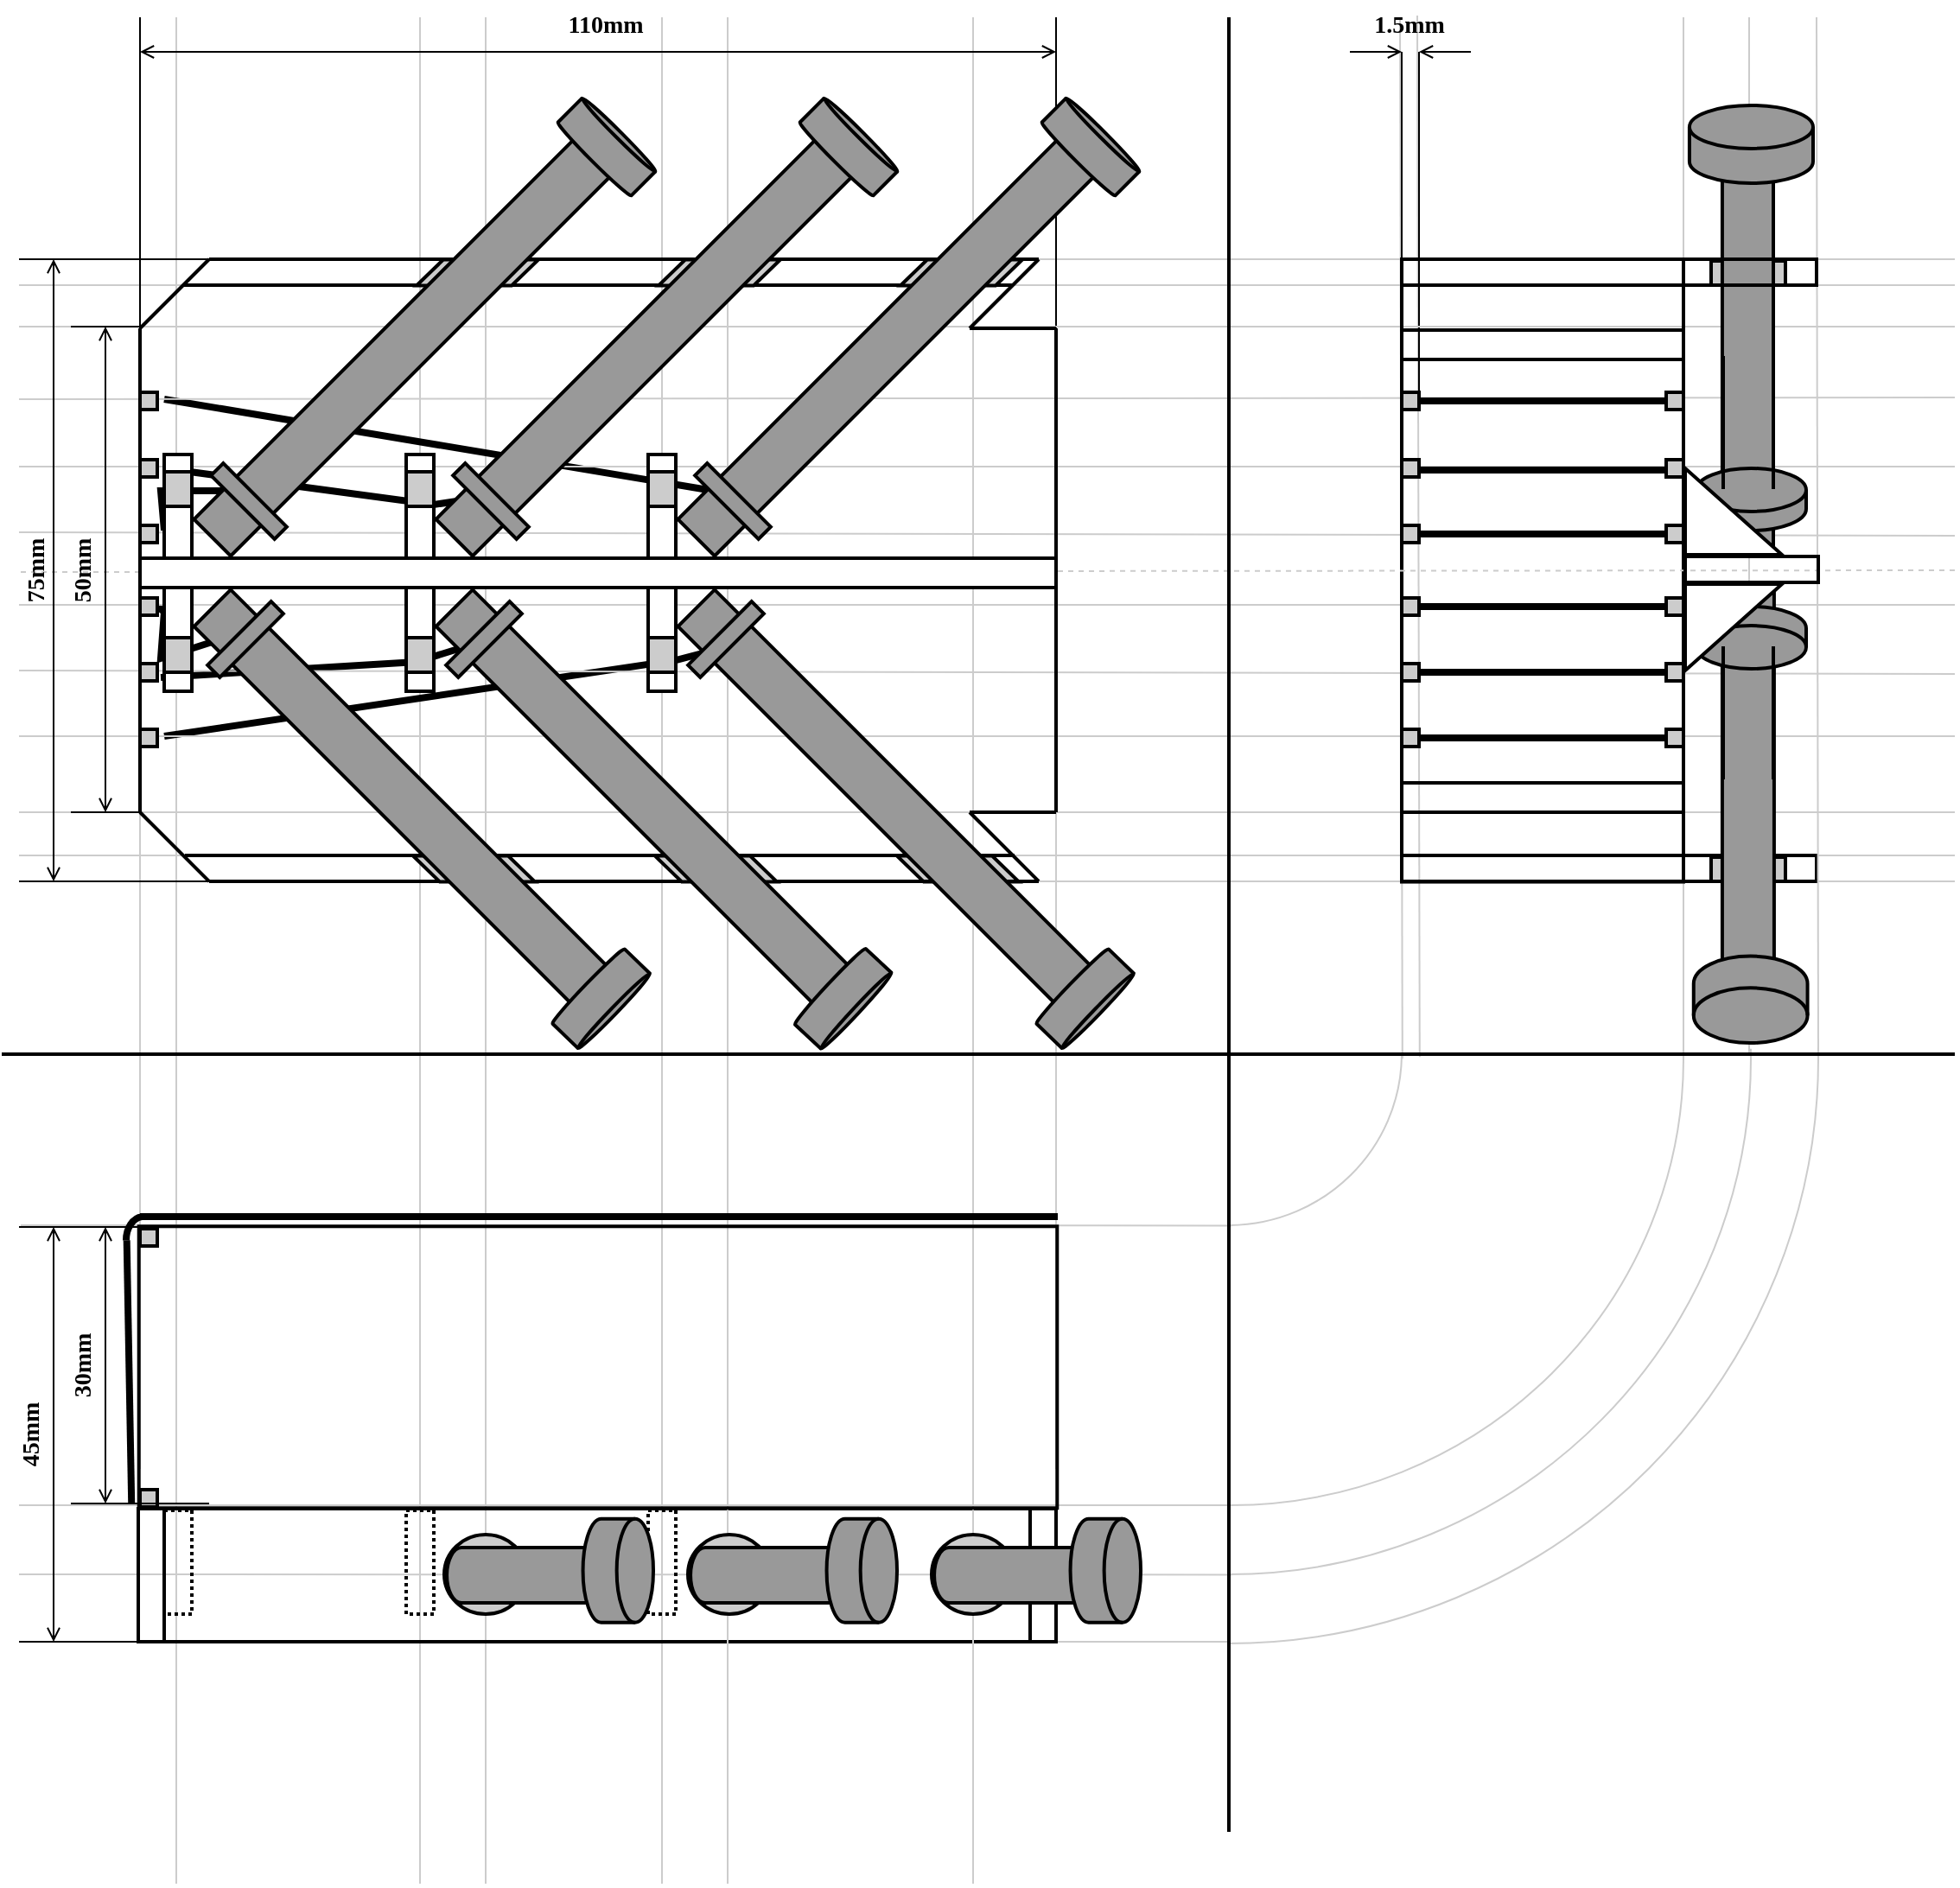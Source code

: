 <mxfile version="20.8.10" type="device"><diagram name="Page-1" id="Mm8IyWwYcuPgjp46q4YC"><mxGraphModel dx="1893" dy="2329" grid="0" gridSize="10" guides="1" tooltips="1" connect="1" arrows="1" fold="1" page="1" pageScale="1" pageWidth="827" pageHeight="1169" math="0" shadow="0"><root><mxCell id="0"/><mxCell id="1" parent="0"/><mxCell id="JYmavEmLAC8nk18dJwLI-287" value="" style="endArrow=none;html=1;rounded=0;strokeWidth=1;strokeColor=#CCCCCC;exitX=1.002;exitY=0.516;exitDx=0;exitDy=0;exitPerimeter=0;" edge="1" parent="1"><mxGeometry width="50" height="50" relative="1" as="geometry"><mxPoint x="850.402" y="541.684" as="sourcePoint"/><mxPoint x="849" y="-61" as="targetPoint"/></mxGeometry></mxCell><mxCell id="JYmavEmLAC8nk18dJwLI-294" value="" style="endArrow=none;html=1;rounded=0;strokeWidth=1;" edge="1" parent="1"><mxGeometry width="50" height="50" relative="1" as="geometry"><mxPoint x="850" y="161" as="sourcePoint"/><mxPoint x="850" y="-40" as="targetPoint"/></mxGeometry></mxCell><mxCell id="JYmavEmLAC8nk18dJwLI-169" value="" style="endArrow=none;html=1;rounded=0;strokeWidth=1;strokeColor=#CCCCCC;" edge="1" parent="1"><mxGeometry width="50" height="50" relative="1" as="geometry"><mxPoint x="131" y="1020" as="sourcePoint"/><mxPoint x="131" y="-60" as="targetPoint"/></mxGeometry></mxCell><mxCell id="JYmavEmLAC8nk18dJwLI-171" value="" style="endArrow=none;html=1;rounded=0;strokeWidth=1;strokeColor=#CCCCCC;" edge="1" parent="1"><mxGeometry width="50" height="50" relative="1" as="geometry"><mxPoint x="412" y="1020" as="sourcePoint"/><mxPoint x="412" y="-60" as="targetPoint"/></mxGeometry></mxCell><mxCell id="JYmavEmLAC8nk18dJwLI-168" value="" style="endArrow=none;html=1;rounded=0;strokeWidth=1;strokeColor=#CCCCCC;" edge="1" parent="1"><mxGeometry width="50" height="50" relative="1" as="geometry"><mxPoint x="272" y="1020" as="sourcePoint"/><mxPoint x="272" y="-60.0" as="targetPoint"/></mxGeometry></mxCell><mxCell id="JYmavEmLAC8nk18dJwLI-114" value="" style="endArrow=none;html=1;rounded=0;strokeWidth=1;strokeColor=#CCCCCC;" edge="1" parent="1"><mxGeometry width="50" height="50" relative="1" as="geometry"><mxPoint x="310" y="1020" as="sourcePoint"/><mxPoint x="310" y="-60.0" as="targetPoint"/></mxGeometry></mxCell><mxCell id="JYmavEmLAC8nk18dJwLI-266" value="" style="endArrow=none;html=1;rounded=0;strokeWidth=1;strokeColor=#CCCCCC;" edge="1" parent="1"><mxGeometry width="50" height="50" relative="1" as="geometry"><mxPoint x="1160" y="80" as="sourcePoint"/><mxPoint x="40" y="80" as="targetPoint"/></mxGeometry></mxCell><mxCell id="JYmavEmLAC8nk18dJwLI-265" value="" style="endArrow=none;html=1;rounded=0;strokeWidth=1;strokeColor=#CCCCCC;" edge="1" parent="1"><mxGeometry width="50" height="50" relative="1" as="geometry"><mxPoint x="1160" y="95" as="sourcePoint"/><mxPoint x="40" y="95" as="targetPoint"/></mxGeometry></mxCell><mxCell id="JYmavEmLAC8nk18dJwLI-99" value="" style="endArrow=none;html=1;rounded=0;strokeWidth=1;strokeColor=#CCCCCC;" edge="1" parent="1"><mxGeometry width="50" height="50" relative="1" as="geometry"><mxPoint x="640" y="780" as="sourcePoint"/><mxPoint x="640" y="-60.0" as="targetPoint"/></mxGeometry></mxCell><mxCell id="JYmavEmLAC8nk18dJwLI-260" value="" style="endArrow=none;html=1;rounded=0;strokeWidth=1;" edge="1" parent="1"><mxGeometry width="50" height="50" relative="1" as="geometry"><mxPoint x="640" y="120" as="sourcePoint"/><mxPoint x="640" y="-60" as="targetPoint"/></mxGeometry></mxCell><mxCell id="JYmavEmLAC8nk18dJwLI-245" value="" style="endArrow=none;html=1;rounded=0;strokeColor=#000000;strokeWidth=4;entryX=1;entryY=0.5;entryDx=0;entryDy=0;exitX=0.5;exitY=0;exitDx=0;exitDy=0;" edge="1" parent="1" source="JYmavEmLAC8nk18dJwLI-111" target="JYmavEmLAC8nk18dJwLI-136"><mxGeometry width="50" height="50" relative="1" as="geometry"><mxPoint x="175" y="284" as="sourcePoint"/><mxPoint x="124" y="307" as="targetPoint"/><Array as="points"><mxPoint x="122" y="311"/><mxPoint x="124" y="284"/></Array></mxGeometry></mxCell><mxCell id="JYmavEmLAC8nk18dJwLI-243" value="" style="endArrow=none;html=1;rounded=0;strokeColor=#000000;strokeWidth=4;" edge="1" parent="1"><mxGeometry width="50" height="50" relative="1" as="geometry"><mxPoint x="315" y="299" as="sourcePoint"/><mxPoint x="122" y="322" as="targetPoint"/><Array as="points"><mxPoint x="315" y="299"/><mxPoint x="270" y="313"/></Array></mxGeometry></mxCell><mxCell id="JYmavEmLAC8nk18dJwLI-242" value="" style="endArrow=none;html=1;rounded=0;strokeColor=#000000;strokeWidth=4;exitX=0.5;exitY=1;exitDx=0;exitDy=0;" edge="1" parent="1" source="JYmavEmLAC8nk18dJwLI-113"><mxGeometry width="50" height="50" relative="1" as="geometry"><mxPoint x="456.536" y="411.464" as="sourcePoint"/><mxPoint x="124" y="356" as="targetPoint"/><Array as="points"><mxPoint x="420" y="312"/></Array></mxGeometry></mxCell><mxCell id="JYmavEmLAC8nk18dJwLI-241" value="" style="endArrow=none;html=1;rounded=0;strokeColor=#000000;strokeWidth=4;" edge="1" parent="1"><mxGeometry width="50" height="50" relative="1" as="geometry"><mxPoint x="175" y="214" as="sourcePoint"/><mxPoint x="124" y="237" as="targetPoint"/><Array as="points"><mxPoint x="122" y="214"/></Array></mxGeometry></mxCell><mxCell id="JYmavEmLAC8nk18dJwLI-240" value="" style="endArrow=none;html=1;rounded=0;strokeColor=#000000;strokeWidth=4;exitX=0.5;exitY=0;exitDx=0;exitDy=0;" edge="1" parent="1" source="JYmavEmLAC8nk18dJwLI-109"><mxGeometry width="50" height="50" relative="1" as="geometry"><mxPoint x="456.536" y="256.464" as="sourcePoint"/><mxPoint x="124" y="201" as="targetPoint"/><Array as="points"><mxPoint x="280" y="222"/></Array></mxGeometry></mxCell><mxCell id="JYmavEmLAC8nk18dJwLI-238" value="" style="endArrow=none;html=1;rounded=0;strokeColor=#000000;strokeWidth=4;exitX=0.5;exitY=0;exitDx=0;exitDy=0;" edge="1" parent="1" source="JYmavEmLAC8nk18dJwLI-108"><mxGeometry width="50" height="50" relative="1" as="geometry"><mxPoint x="556" y="558" as="sourcePoint"/><mxPoint x="124" y="161" as="targetPoint"/><Array as="points"/></mxGeometry></mxCell><mxCell id="JYmavEmLAC8nk18dJwLI-154" value="" style="rounded=0;whiteSpace=wrap;html=1;strokeWidth=2;fillColor=#CCCCCC;" vertex="1" parent="1"><mxGeometry x="1019" y="81" width="43" height="14" as="geometry"/></mxCell><mxCell id="JYmavEmLAC8nk18dJwLI-155" value="" style="rounded=0;whiteSpace=wrap;html=1;strokeWidth=2;fillColor=#CCCCCC;" vertex="1" parent="1"><mxGeometry x="1019" y="426" width="43" height="14" as="geometry"/></mxCell><mxCell id="JYmavEmLAC8nk18dJwLI-100" value="" style="endArrow=none;html=1;rounded=0;strokeWidth=1;strokeColor=#CCCCCC;" edge="1" parent="1"><mxGeometry width="50" height="50" relative="1" as="geometry"><mxPoint x="1160" y="440" as="sourcePoint"/><mxPoint x="40" y="440" as="targetPoint"/></mxGeometry></mxCell><mxCell id="JYmavEmLAC8nk18dJwLI-105" value="" style="endArrow=none;html=1;rounded=0;strokeWidth=1;strokeColor=#CCCCCC;" edge="1" parent="1"><mxGeometry width="50" height="50" relative="1" as="geometry"><mxPoint x="1160" y="425" as="sourcePoint"/><mxPoint x="40" y="425" as="targetPoint"/></mxGeometry></mxCell><mxCell id="JYmavEmLAC8nk18dJwLI-118" value="" style="rounded=0;whiteSpace=wrap;html=1;strokeWidth=2;fillColor=none;" vertex="1" parent="1"><mxGeometry x="840" y="425" width="240" height="15" as="geometry"/></mxCell><mxCell id="JYmavEmLAC8nk18dJwLI-181" value="" style="endArrow=none;html=1;rounded=0;strokeWidth=1;strokeColor=#CCCCCC;" edge="1" parent="1"><mxGeometry width="50" height="50" relative="1" as="geometry"><mxPoint x="1041" y="540" as="sourcePoint"/><mxPoint x="1041" y="-60" as="targetPoint"/></mxGeometry></mxCell><mxCell id="JYmavEmLAC8nk18dJwLI-145" value="" style="endArrow=none;html=1;rounded=0;strokeWidth=1;strokeColor=#CCCCCC;" edge="1" parent="1"><mxGeometry width="50" height="50" relative="1" as="geometry"><mxPoint x="1160" y="200" as="sourcePoint"/><mxPoint x="40" y="200" as="targetPoint"/></mxGeometry></mxCell><mxCell id="JYmavEmLAC8nk18dJwLI-146" value="" style="endArrow=none;html=1;rounded=0;strokeWidth=1;strokeColor=#CCCCCC;" edge="1" parent="1"><mxGeometry width="50" height="50" relative="1" as="geometry"><mxPoint x="1160" y="240" as="sourcePoint"/><mxPoint x="40" y="238" as="targetPoint"/></mxGeometry></mxCell><mxCell id="JYmavEmLAC8nk18dJwLI-144" value="" style="endArrow=none;html=1;rounded=0;strokeWidth=1;strokeColor=#CCCCCC;" edge="1" parent="1"><mxGeometry width="50" height="50" relative="1" as="geometry"><mxPoint x="1160" y="160" as="sourcePoint"/><mxPoint x="40" y="161" as="targetPoint"/></mxGeometry></mxCell><mxCell id="JYmavEmLAC8nk18dJwLI-106" value="" style="endArrow=none;html=1;rounded=0;strokeWidth=1;strokeColor=#CCCCCC;" edge="1" parent="1"><mxGeometry width="50" height="50" relative="1" as="geometry"><mxPoint x="1160" y="119" as="sourcePoint"/><mxPoint x="40" y="119.0" as="targetPoint"/></mxGeometry></mxCell><mxCell id="JYmavEmLAC8nk18dJwLI-150" value="" style="rounded=0;whiteSpace=wrap;html=1;strokeWidth=2;fillColor=#999999;rotation=0;" vertex="1" parent="1"><mxGeometry x="1025.46" y="9" width="29.54" height="242.46" as="geometry"/></mxCell><mxCell id="JYmavEmLAC8nk18dJwLI-186" value="" style="verticalLabelPosition=bottom;verticalAlign=top;html=1;shape=mxgraph.basic.arc;startAngle=0.247;endAngle=0.5;strokeWidth=1;fillColor=none;strokeColor=#CCCCCC;" vertex="1" parent="1"><mxGeometry x="397" y="204" width="684" height="677" as="geometry"/></mxCell><mxCell id="JYmavEmLAC8nk18dJwLI-185" value="" style="endArrow=none;html=1;rounded=0;strokeWidth=1;strokeColor=#CCCCCC;exitX=0.511;exitY=1.001;exitDx=0;exitDy=0;exitPerimeter=0;" edge="1" parent="1"><mxGeometry width="50" height="50" relative="1" as="geometry"><mxPoint x="741.711" y="841.199" as="sourcePoint"/><mxPoint x="40" y="841" as="targetPoint"/></mxGeometry></mxCell><mxCell id="JYmavEmLAC8nk18dJwLI-184" value="" style="verticalLabelPosition=bottom;verticalAlign=top;html=1;shape=mxgraph.basic.arc;startAngle=0.247;endAngle=0.5;strokeWidth=1;fillColor=none;strokeColor=#CCCCCC;" vertex="1" parent="1"><mxGeometry x="438" y="244" width="604" height="597" as="geometry"/></mxCell><mxCell id="JYmavEmLAC8nk18dJwLI-183" value="" style="verticalLabelPosition=bottom;verticalAlign=top;html=1;shape=mxgraph.basic.arc;startAngle=0.247;endAngle=0.502;strokeWidth=1;fillColor=none;strokeColor=#CCCCCC;" vertex="1" parent="1"><mxGeometry x="479" y="284" width="524" height="517" as="geometry"/></mxCell><mxCell id="JYmavEmLAC8nk18dJwLI-182" value="" style="verticalLabelPosition=bottom;verticalAlign=top;html=1;shape=mxgraph.basic.arc;startAngle=0.252;endAngle=0.498;strokeWidth=1;fillColor=none;strokeColor=#CCCCCC;" vertex="1" parent="1"><mxGeometry x="639" y="440" width="201" height="199" as="geometry"/></mxCell><mxCell id="JYmavEmLAC8nk18dJwLI-177" value="" style="endArrow=none;html=1;rounded=0;strokeWidth=1;strokeColor=#CCCCCC;exitX=0.511;exitY=1.001;exitDx=0;exitDy=0;exitPerimeter=0;" edge="1" parent="1" source="JYmavEmLAC8nk18dJwLI-182"><mxGeometry width="50" height="50" relative="1" as="geometry"><mxPoint x="1040" y="639" as="sourcePoint"/><mxPoint x="41" y="639" as="targetPoint"/></mxGeometry></mxCell><mxCell id="JYmavEmLAC8nk18dJwLI-179" value="" style="endArrow=none;html=1;rounded=0;strokeWidth=1;strokeColor=#CCCCCC;" edge="1" parent="1"><mxGeometry width="50" height="50" relative="1" as="geometry"><mxPoint x="740" y="880" as="sourcePoint"/><mxPoint x="40" y="880" as="targetPoint"/></mxGeometry></mxCell><mxCell id="JYmavEmLAC8nk18dJwLI-178" value="" style="endArrow=none;html=1;rounded=0;strokeWidth=1;strokeColor=#CCCCCC;" edge="1" parent="1"><mxGeometry width="50" height="50" relative="1" as="geometry"><mxPoint x="740" y="801" as="sourcePoint"/><mxPoint x="40" y="801" as="targetPoint"/></mxGeometry></mxCell><mxCell id="JYmavEmLAC8nk18dJwLI-166" value="" style="rounded=0;whiteSpace=wrap;html=1;strokeWidth=2;fillColor=none;rotation=90;" vertex="1" parent="1"><mxGeometry x="336" y="576" width="77" height="531" as="geometry"/></mxCell><mxCell id="JYmavEmLAC8nk18dJwLI-158" value="" style="endArrow=none;html=1;rounded=0;strokeWidth=1;strokeColor=#CCCCCC;" edge="1" parent="1"><mxGeometry width="50" height="50" relative="1" as="geometry"><mxPoint x="1081" y="540" as="sourcePoint"/><mxPoint x="1080" y="-60" as="targetPoint"/></mxGeometry></mxCell><mxCell id="JYmavEmLAC8nk18dJwLI-157" value="" style="endArrow=none;html=1;rounded=0;strokeWidth=1;strokeColor=#CCCCCC;" edge="1" parent="1"><mxGeometry width="50" height="50" relative="1" as="geometry"><mxPoint x="1003" y="540" as="sourcePoint"/><mxPoint x="1003" y="-60.0" as="targetPoint"/></mxGeometry></mxCell><mxCell id="JYmavEmLAC8nk18dJwLI-156" value="" style="endArrow=none;html=1;rounded=0;strokeWidth=1;strokeColor=#CCCCCC;exitX=1.002;exitY=0.516;exitDx=0;exitDy=0;exitPerimeter=0;" edge="1" parent="1" source="JYmavEmLAC8nk18dJwLI-182"><mxGeometry width="50" height="50" relative="1" as="geometry"><mxPoint x="839" y="780" as="sourcePoint"/><mxPoint x="839" y="-60.0" as="targetPoint"/></mxGeometry></mxCell><mxCell id="JYmavEmLAC8nk18dJwLI-149" value="" style="endArrow=none;html=1;rounded=0;strokeWidth=1;strokeColor=#CCCCCC;" edge="1" parent="1"><mxGeometry width="50" height="50" relative="1" as="geometry"><mxPoint x="1160" y="356" as="sourcePoint"/><mxPoint x="40" y="356" as="targetPoint"/></mxGeometry></mxCell><mxCell id="JYmavEmLAC8nk18dJwLI-148" value="" style="endArrow=none;html=1;rounded=0;strokeWidth=1;strokeColor=#CCCCCC;" edge="1" parent="1"><mxGeometry width="50" height="50" relative="1" as="geometry"><mxPoint x="1160" y="320" as="sourcePoint"/><mxPoint x="40" y="318" as="targetPoint"/></mxGeometry></mxCell><mxCell id="JYmavEmLAC8nk18dJwLI-147" value="" style="endArrow=none;html=1;rounded=0;strokeWidth=1;strokeColor=#CCCCCC;" edge="1" parent="1"><mxGeometry width="50" height="50" relative="1" as="geometry"><mxPoint x="1160" y="280" as="sourcePoint"/><mxPoint x="40" y="280" as="targetPoint"/></mxGeometry></mxCell><mxCell id="JYmavEmLAC8nk18dJwLI-103" value="" style="rounded=0;whiteSpace=wrap;html=1;strokeWidth=2;fillColor=none;" vertex="1" parent="1"><mxGeometry x="840" y="80" width="163" height="360.28" as="geometry"/></mxCell><mxCell id="JYmavEmLAC8nk18dJwLI-98" value="" style="endArrow=none;html=1;rounded=0;strokeWidth=1;strokeColor=#CCCCCC;" edge="1" parent="1"><mxGeometry width="50" height="50" relative="1" as="geometry"><mxPoint x="110" y="780" as="sourcePoint"/><mxPoint x="110" y="-60" as="targetPoint"/></mxGeometry></mxCell><mxCell id="JYmavEmLAC8nk18dJwLI-117" value="" style="endArrow=none;html=1;rounded=0;strokeWidth=1;strokeColor=#CCCCCC;" edge="1" parent="1"><mxGeometry width="50" height="50" relative="1" as="geometry"><mxPoint x="592" y="1020" as="sourcePoint"/><mxPoint x="592" y="-60.0" as="targetPoint"/></mxGeometry></mxCell><mxCell id="JYmavEmLAC8nk18dJwLI-116" value="" style="endArrow=none;html=1;rounded=0;strokeWidth=1;strokeColor=#CCCCCC;" edge="1" parent="1"><mxGeometry width="50" height="50" relative="1" as="geometry"><mxPoint x="450" y="1020" as="sourcePoint"/><mxPoint x="450" y="-60.0" as="targetPoint"/></mxGeometry></mxCell><mxCell id="JYmavEmLAC8nk18dJwLI-107" value="" style="endArrow=none;html=1;rounded=0;strokeWidth=1;strokeColor=#CCCCCC;" edge="1" parent="1"><mxGeometry width="50" height="50" relative="1" as="geometry"><mxPoint x="1160" y="400" as="sourcePoint"/><mxPoint x="40" y="400" as="targetPoint"/></mxGeometry></mxCell><mxCell id="JYmavEmLAC8nk18dJwLI-102" value="" style="endArrow=none;html=1;rounded=0;strokeWidth=1;strokeColor=#CCCCCC;dashed=1;" edge="1" parent="1"><mxGeometry width="50" height="50" relative="1" as="geometry"><mxPoint x="1160" y="260" as="sourcePoint"/><mxPoint x="40" y="261" as="targetPoint"/></mxGeometry></mxCell><mxCell id="JYmavEmLAC8nk18dJwLI-69" value="" style="shape=parallelogram;perimeter=parallelogramPerimeter;whiteSpace=wrap;html=1;fixedSize=1;strokeWidth=2;size=15.455;rotation=0;flipV=1;fillColor=#CCCCCC;" vertex="1" parent="1"><mxGeometry x="548" y="425.28" width="70.5" height="15" as="geometry"/></mxCell><mxCell id="JYmavEmLAC8nk18dJwLI-1" value="" style="endArrow=none;html=1;rounded=0;strokeWidth=2;" edge="1" parent="1"><mxGeometry width="50" height="50" relative="1" as="geometry"><mxPoint x="110" y="400" as="sourcePoint"/><mxPoint x="110" y="120" as="targetPoint"/></mxGeometry></mxCell><mxCell id="JYmavEmLAC8nk18dJwLI-2" value="" style="endArrow=none;html=1;rounded=0;strokeWidth=2;" edge="1" parent="1"><mxGeometry width="50" height="50" relative="1" as="geometry"><mxPoint x="640" y="400" as="sourcePoint"/><mxPoint x="640" y="120" as="targetPoint"/></mxGeometry></mxCell><mxCell id="JYmavEmLAC8nk18dJwLI-3" value="" style="endArrow=none;html=1;rounded=0;strokeWidth=2;" edge="1" parent="1"><mxGeometry width="50" height="50" relative="1" as="geometry"><mxPoint x="110" y="400" as="sourcePoint"/><mxPoint x="150" y="440" as="targetPoint"/></mxGeometry></mxCell><mxCell id="JYmavEmLAC8nk18dJwLI-4" value="" style="endArrow=none;html=1;rounded=0;strokeWidth=2;" edge="1" parent="1"><mxGeometry width="50" height="50" relative="1" as="geometry"><mxPoint x="110" y="120" as="sourcePoint"/><mxPoint x="150" y="80" as="targetPoint"/></mxGeometry></mxCell><mxCell id="JYmavEmLAC8nk18dJwLI-5" value="" style="endArrow=none;html=1;rounded=0;strokeWidth=2;" edge="1" parent="1"><mxGeometry width="50" height="50" relative="1" as="geometry"><mxPoint x="150" y="80" as="sourcePoint"/><mxPoint x="630" y="80" as="targetPoint"/></mxGeometry></mxCell><mxCell id="JYmavEmLAC8nk18dJwLI-6" value="" style="endArrow=none;html=1;rounded=0;strokeWidth=2;" edge="1" parent="1"><mxGeometry width="50" height="50" relative="1" as="geometry"><mxPoint x="150" y="440" as="sourcePoint"/><mxPoint x="630" y="440" as="targetPoint"/></mxGeometry></mxCell><mxCell id="JYmavEmLAC8nk18dJwLI-7" value="" style="endArrow=none;html=1;rounded=0;strokeWidth=2;" edge="1" parent="1"><mxGeometry width="50" height="50" relative="1" as="geometry"><mxPoint x="630" y="80" as="sourcePoint"/><mxPoint x="590" y="120" as="targetPoint"/></mxGeometry></mxCell><mxCell id="JYmavEmLAC8nk18dJwLI-8" value="" style="endArrow=none;html=1;rounded=0;strokeWidth=2;" edge="1" parent="1"><mxGeometry width="50" height="50" relative="1" as="geometry"><mxPoint x="640" y="120" as="sourcePoint"/><mxPoint x="590" y="120" as="targetPoint"/></mxGeometry></mxCell><mxCell id="JYmavEmLAC8nk18dJwLI-9" value="" style="endArrow=none;html=1;rounded=0;strokeWidth=2;" edge="1" parent="1"><mxGeometry width="50" height="50" relative="1" as="geometry"><mxPoint x="640" y="400" as="sourcePoint"/><mxPoint x="590" y="400" as="targetPoint"/></mxGeometry></mxCell><mxCell id="JYmavEmLAC8nk18dJwLI-10" value="" style="endArrow=none;html=1;rounded=0;strokeWidth=2;" edge="1" parent="1"><mxGeometry width="50" height="50" relative="1" as="geometry"><mxPoint x="630" y="440" as="sourcePoint"/><mxPoint x="590" y="400" as="targetPoint"/></mxGeometry></mxCell><mxCell id="JYmavEmLAC8nk18dJwLI-11" value="" style="endArrow=none;html=1;rounded=0;strokeWidth=2;" edge="1" parent="1"><mxGeometry width="50" height="50" relative="1" as="geometry"><mxPoint x="740" y="990" as="sourcePoint"/><mxPoint x="740" y="-60" as="targetPoint"/></mxGeometry></mxCell><mxCell id="JYmavEmLAC8nk18dJwLI-12" value="" style="endArrow=none;html=1;rounded=0;strokeWidth=2;" edge="1" parent="1"><mxGeometry width="50" height="50" relative="1" as="geometry"><mxPoint x="30" y="540" as="sourcePoint"/><mxPoint x="1160" y="540" as="targetPoint"/></mxGeometry></mxCell><mxCell id="JYmavEmLAC8nk18dJwLI-14" value="" style="endArrow=none;html=1;rounded=0;strokeWidth=2;" edge="1" parent="1"><mxGeometry width="50" height="50" relative="1" as="geometry"><mxPoint x="135" y="95" as="sourcePoint"/><mxPoint x="615" y="95" as="targetPoint"/></mxGeometry></mxCell><mxCell id="JYmavEmLAC8nk18dJwLI-15" value="" style="endArrow=none;html=1;rounded=0;strokeWidth=2;" edge="1" parent="1"><mxGeometry width="50" height="50" relative="1" as="geometry"><mxPoint x="136" y="425" as="sourcePoint"/><mxPoint x="616" y="425" as="targetPoint"/></mxGeometry></mxCell><mxCell id="JYmavEmLAC8nk18dJwLI-17" value="" style="rounded=0;whiteSpace=wrap;html=1;strokeWidth=2;" vertex="1" parent="1"><mxGeometry x="110" y="253" width="530" height="17" as="geometry"/></mxCell><mxCell id="JYmavEmLAC8nk18dJwLI-28" value="" style="shape=parallelogram;perimeter=parallelogramPerimeter;whiteSpace=wrap;html=1;fixedSize=1;strokeWidth=2;size=15.455;rotation=0;flipV=0;fillColor=#CCCCCC;" vertex="1" parent="1"><mxGeometry x="550" y="80.28" width="70.5" height="15" as="geometry"/></mxCell><mxCell id="JYmavEmLAC8nk18dJwLI-65" value="" style="rounded=0;whiteSpace=wrap;html=1;strokeWidth=2;fillColor=#999999;rotation=45;" vertex="1" parent="1"><mxGeometry x="526.46" y="-23.54" width="30" height="310" as="geometry"/></mxCell><mxCell id="JYmavEmLAC8nk18dJwLI-68" value="" style="rounded=0;whiteSpace=wrap;html=1;strokeWidth=2;fillColor=#999999;rotation=315;" vertex="1" parent="1"><mxGeometry x="526.46" y="236.46" width="30" height="310" as="geometry"/></mxCell><mxCell id="JYmavEmLAC8nk18dJwLI-71" value="" style="rounded=0;whiteSpace=wrap;html=1;strokeWidth=2;" vertex="1" parent="1"><mxGeometry x="404" y="193" width="16" height="60" as="geometry"/></mxCell><mxCell id="JYmavEmLAC8nk18dJwLI-75" value="" style="rounded=0;whiteSpace=wrap;html=1;strokeWidth=2;fillColor=#CCCCCC;" vertex="1" parent="1"><mxGeometry x="404" y="203" width="16" height="20" as="geometry"/></mxCell><mxCell id="JYmavEmLAC8nk18dJwLI-76" value="" style="rounded=0;whiteSpace=wrap;html=1;strokeWidth=2;" vertex="1" parent="1"><mxGeometry x="404" y="270" width="16" height="60" as="geometry"/></mxCell><mxCell id="JYmavEmLAC8nk18dJwLI-77" value="" style="rounded=0;whiteSpace=wrap;html=1;strokeWidth=2;fillColor=#CCCCCC;" vertex="1" parent="1"><mxGeometry x="404" y="299" width="16" height="20" as="geometry"/></mxCell><mxCell id="JYmavEmLAC8nk18dJwLI-78" value="" style="shape=parallelogram;perimeter=parallelogramPerimeter;whiteSpace=wrap;html=1;fixedSize=1;strokeWidth=2;size=15.455;rotation=0;flipV=1;fillColor=#CCCCCC;" vertex="1" parent="1"><mxGeometry x="408" y="425.28" width="70.5" height="15" as="geometry"/></mxCell><mxCell id="JYmavEmLAC8nk18dJwLI-79" value="" style="shape=parallelogram;perimeter=parallelogramPerimeter;whiteSpace=wrap;html=1;fixedSize=1;strokeWidth=2;size=15.455;rotation=0;flipV=0;fillColor=#CCCCCC;" vertex="1" parent="1"><mxGeometry x="410" y="80.28" width="70.5" height="15" as="geometry"/></mxCell><mxCell id="JYmavEmLAC8nk18dJwLI-80" value="" style="rounded=0;whiteSpace=wrap;html=1;strokeWidth=2;fillColor=#999999;rotation=45;" vertex="1" parent="1"><mxGeometry x="386.46" y="-23.54" width="30" height="310" as="geometry"/></mxCell><mxCell id="JYmavEmLAC8nk18dJwLI-82" value="" style="rounded=0;whiteSpace=wrap;html=1;strokeWidth=2;fillColor=#999999;rotation=315;" vertex="1" parent="1"><mxGeometry x="386.46" y="236.46" width="30" height="310" as="geometry"/></mxCell><mxCell id="JYmavEmLAC8nk18dJwLI-84" value="" style="rounded=0;whiteSpace=wrap;html=1;strokeWidth=2;" vertex="1" parent="1"><mxGeometry x="264" y="193" width="16" height="60" as="geometry"/></mxCell><mxCell id="JYmavEmLAC8nk18dJwLI-85" value="" style="rounded=0;whiteSpace=wrap;html=1;strokeWidth=2;fillColor=#CCCCCC;" vertex="1" parent="1"><mxGeometry x="264" y="203" width="16" height="20" as="geometry"/></mxCell><mxCell id="JYmavEmLAC8nk18dJwLI-86" value="" style="rounded=0;whiteSpace=wrap;html=1;strokeWidth=2;" vertex="1" parent="1"><mxGeometry x="264" y="270" width="16" height="60" as="geometry"/></mxCell><mxCell id="JYmavEmLAC8nk18dJwLI-87" value="" style="rounded=0;whiteSpace=wrap;html=1;strokeWidth=2;fillColor=#CCCCCC;" vertex="1" parent="1"><mxGeometry x="264" y="299" width="16" height="20" as="geometry"/></mxCell><mxCell id="JYmavEmLAC8nk18dJwLI-88" value="" style="shape=parallelogram;perimeter=parallelogramPerimeter;whiteSpace=wrap;html=1;fixedSize=1;strokeWidth=2;size=15.455;rotation=0;flipV=1;fillColor=#CCCCCC;" vertex="1" parent="1"><mxGeometry x="268" y="425.28" width="70.5" height="15" as="geometry"/></mxCell><mxCell id="JYmavEmLAC8nk18dJwLI-89" value="" style="shape=parallelogram;perimeter=parallelogramPerimeter;whiteSpace=wrap;html=1;fixedSize=1;strokeWidth=2;size=15.455;rotation=0;flipV=0;fillColor=#CCCCCC;" vertex="1" parent="1"><mxGeometry x="270" y="80.28" width="70.5" height="15" as="geometry"/></mxCell><mxCell id="JYmavEmLAC8nk18dJwLI-90" value="" style="rounded=0;whiteSpace=wrap;html=1;strokeWidth=2;fillColor=#999999;rotation=45;" vertex="1" parent="1"><mxGeometry x="246.46" y="-23.54" width="30" height="310" as="geometry"/></mxCell><mxCell id="JYmavEmLAC8nk18dJwLI-92" value="" style="rounded=0;whiteSpace=wrap;html=1;strokeWidth=2;fillColor=#999999;rotation=315;" vertex="1" parent="1"><mxGeometry x="246.46" y="236.46" width="30" height="310" as="geometry"/></mxCell><mxCell id="JYmavEmLAC8nk18dJwLI-94" value="" style="rounded=0;whiteSpace=wrap;html=1;strokeWidth=2;" vertex="1" parent="1"><mxGeometry x="124" y="193" width="16" height="60" as="geometry"/></mxCell><mxCell id="JYmavEmLAC8nk18dJwLI-95" value="" style="rounded=0;whiteSpace=wrap;html=1;strokeWidth=2;fillColor=#CCCCCC;" vertex="1" parent="1"><mxGeometry x="124" y="203" width="16" height="20" as="geometry"/></mxCell><mxCell id="JYmavEmLAC8nk18dJwLI-96" value="" style="rounded=0;whiteSpace=wrap;html=1;strokeWidth=2;" vertex="1" parent="1"><mxGeometry x="124" y="270" width="16" height="60" as="geometry"/></mxCell><mxCell id="JYmavEmLAC8nk18dJwLI-97" value="" style="rounded=0;whiteSpace=wrap;html=1;strokeWidth=2;fillColor=#CCCCCC;" vertex="1" parent="1"><mxGeometry x="124" y="299" width="16" height="20" as="geometry"/></mxCell><mxCell id="JYmavEmLAC8nk18dJwLI-108" value="" style="rounded=0;whiteSpace=wrap;html=1;strokeWidth=2;fillColor=#999999;rotation=45;" vertex="1" parent="1"><mxGeometry x="427" y="215" width="52" height="10" as="geometry"/></mxCell><mxCell id="JYmavEmLAC8nk18dJwLI-109" value="" style="rounded=0;whiteSpace=wrap;html=1;strokeWidth=2;fillColor=#999999;rotation=45;" vertex="1" parent="1"><mxGeometry x="287" y="215" width="52" height="10" as="geometry"/></mxCell><mxCell id="JYmavEmLAC8nk18dJwLI-110" value="" style="rounded=0;whiteSpace=wrap;html=1;strokeWidth=2;fillColor=#999999;rotation=45;" vertex="1" parent="1"><mxGeometry x="147" y="215" width="52" height="10" as="geometry"/></mxCell><mxCell id="JYmavEmLAC8nk18dJwLI-111" value="" style="rounded=0;whiteSpace=wrap;html=1;strokeWidth=2;fillColor=#999999;rotation=315;flipH=0;" vertex="1" parent="1"><mxGeometry x="145" y="295" width="52" height="10" as="geometry"/></mxCell><mxCell id="JYmavEmLAC8nk18dJwLI-112" value="" style="rounded=0;whiteSpace=wrap;html=1;strokeWidth=2;fillColor=#999999;rotation=315;flipH=0;" vertex="1" parent="1"><mxGeometry x="283" y="295" width="52" height="10" as="geometry"/></mxCell><mxCell id="JYmavEmLAC8nk18dJwLI-113" value="" style="rounded=0;whiteSpace=wrap;html=1;strokeWidth=2;fillColor=#999999;rotation=315;flipH=0;" vertex="1" parent="1"><mxGeometry x="423" y="295" width="52" height="10" as="geometry"/></mxCell><mxCell id="JYmavEmLAC8nk18dJwLI-119" value="" style="rounded=0;whiteSpace=wrap;html=1;strokeWidth=2;fillColor=none;" vertex="1" parent="1"><mxGeometry x="840" y="383" width="163" height="17" as="geometry"/></mxCell><mxCell id="JYmavEmLAC8nk18dJwLI-120" value="" style="rounded=0;whiteSpace=wrap;html=1;strokeWidth=2;fillColor=none;" vertex="1" parent="1"><mxGeometry x="840" y="80" width="240" height="15" as="geometry"/></mxCell><mxCell id="JYmavEmLAC8nk18dJwLI-121" value="" style="rounded=0;whiteSpace=wrap;html=1;strokeWidth=2;fillColor=none;" vertex="1" parent="1"><mxGeometry x="840" y="121" width="163" height="17" as="geometry"/></mxCell><mxCell id="JYmavEmLAC8nk18dJwLI-122" value="" style="rounded=0;whiteSpace=wrap;html=1;strokeWidth=2;fillColor=#CCCCCC;fontStyle=1" vertex="1" parent="1"><mxGeometry x="840" y="276" width="10" height="10" as="geometry"/></mxCell><mxCell id="JYmavEmLAC8nk18dJwLI-123" value="" style="rounded=0;whiteSpace=wrap;html=1;strokeWidth=2;fillColor=#CCCCCC;fontStyle=1" vertex="1" parent="1"><mxGeometry x="840" y="314" width="10" height="10" as="geometry"/></mxCell><mxCell id="JYmavEmLAC8nk18dJwLI-126" value="" style="rounded=0;whiteSpace=wrap;html=1;strokeWidth=2;fillColor=#CCCCCC;" vertex="1" parent="1"><mxGeometry x="840" y="196" width="10" height="10" as="geometry"/></mxCell><mxCell id="JYmavEmLAC8nk18dJwLI-127" value="" style="rounded=0;whiteSpace=wrap;html=1;strokeWidth=2;fillColor=#CCCCCC;" vertex="1" parent="1"><mxGeometry x="840" y="234" width="10" height="10" as="geometry"/></mxCell><mxCell id="JYmavEmLAC8nk18dJwLI-128" value="" style="rounded=0;whiteSpace=wrap;html=1;strokeWidth=2;fillColor=#CCCCCC;fontStyle=1" vertex="1" parent="1"><mxGeometry x="840" y="352" width="10" height="10" as="geometry"/></mxCell><mxCell id="JYmavEmLAC8nk18dJwLI-129" value="" style="rounded=0;whiteSpace=wrap;html=1;strokeWidth=2;fillColor=#CCCCCC;" vertex="1" parent="1"><mxGeometry x="840" y="157" width="10" height="10" as="geometry"/></mxCell><mxCell id="JYmavEmLAC8nk18dJwLI-130" value="" style="rounded=0;whiteSpace=wrap;html=1;strokeWidth=2;fillColor=#CCCCCC;fontStyle=1" vertex="1" parent="1"><mxGeometry x="993" y="276" width="10" height="10" as="geometry"/></mxCell><mxCell id="JYmavEmLAC8nk18dJwLI-131" value="" style="rounded=0;whiteSpace=wrap;html=1;strokeWidth=2;fillColor=#CCCCCC;fontStyle=1" vertex="1" parent="1"><mxGeometry x="993" y="314" width="10" height="10" as="geometry"/></mxCell><mxCell id="JYmavEmLAC8nk18dJwLI-132" value="" style="rounded=0;whiteSpace=wrap;html=1;strokeWidth=2;fillColor=#CCCCCC;" vertex="1" parent="1"><mxGeometry x="993" y="196" width="10" height="10" as="geometry"/></mxCell><mxCell id="JYmavEmLAC8nk18dJwLI-133" value="" style="rounded=0;whiteSpace=wrap;html=1;strokeWidth=2;fillColor=#CCCCCC;" vertex="1" parent="1"><mxGeometry x="993" y="234" width="10" height="10" as="geometry"/></mxCell><mxCell id="JYmavEmLAC8nk18dJwLI-134" value="" style="rounded=0;whiteSpace=wrap;html=1;strokeWidth=2;fillColor=#CCCCCC;fontStyle=1" vertex="1" parent="1"><mxGeometry x="993" y="352" width="10" height="10" as="geometry"/></mxCell><mxCell id="JYmavEmLAC8nk18dJwLI-135" value="" style="rounded=0;whiteSpace=wrap;html=1;strokeWidth=2;fillColor=#CCCCCC;" vertex="1" parent="1"><mxGeometry x="993" y="157" width="10" height="10" as="geometry"/></mxCell><mxCell id="JYmavEmLAC8nk18dJwLI-136" value="" style="rounded=0;whiteSpace=wrap;html=1;strokeWidth=2;fillColor=#CCCCCC;fontStyle=1" vertex="1" parent="1"><mxGeometry x="110" y="276" width="10" height="10" as="geometry"/></mxCell><mxCell id="JYmavEmLAC8nk18dJwLI-137" value="" style="rounded=0;whiteSpace=wrap;html=1;strokeWidth=2;fillColor=#CCCCCC;fontStyle=1" vertex="1" parent="1"><mxGeometry x="110" y="314" width="10" height="10" as="geometry"/></mxCell><mxCell id="JYmavEmLAC8nk18dJwLI-138" value="" style="rounded=0;whiteSpace=wrap;html=1;strokeWidth=2;fillColor=#CCCCCC;" vertex="1" parent="1"><mxGeometry x="110" y="196" width="10" height="10" as="geometry"/></mxCell><mxCell id="JYmavEmLAC8nk18dJwLI-139" value="" style="rounded=0;whiteSpace=wrap;html=1;strokeWidth=2;fillColor=#CCCCCC;" vertex="1" parent="1"><mxGeometry x="110" y="234" width="10" height="10" as="geometry"/></mxCell><mxCell id="JYmavEmLAC8nk18dJwLI-140" value="" style="rounded=0;whiteSpace=wrap;html=1;strokeWidth=2;fillColor=#CCCCCC;fontStyle=1" vertex="1" parent="1"><mxGeometry x="110" y="352" width="10" height="10" as="geometry"/></mxCell><mxCell id="JYmavEmLAC8nk18dJwLI-141" value="" style="rounded=0;whiteSpace=wrap;html=1;strokeWidth=2;fillColor=#CCCCCC;" vertex="1" parent="1"><mxGeometry x="110" y="157" width="10" height="10" as="geometry"/></mxCell><mxCell id="JYmavEmLAC8nk18dJwLI-142" value="" style="rounded=0;whiteSpace=wrap;html=1;strokeWidth=2;fillColor=none;rotation=90;" vertex="1" parent="1"><mxGeometry x="293.5" y="455.5" width="163" height="531.28" as="geometry"/></mxCell><mxCell id="JYmavEmLAC8nk18dJwLI-143" value="" style="rounded=0;whiteSpace=wrap;html=1;strokeWidth=2;fillColor=none;" vertex="1" parent="1"><mxGeometry x="1004" y="252" width="77" height="15" as="geometry"/></mxCell><mxCell id="JYmavEmLAC8nk18dJwLI-151" value="" style="rounded=0;whiteSpace=wrap;html=1;strokeWidth=2;fillColor=#999999;rotation=0;" vertex="1" parent="1"><mxGeometry x="1025.46" y="267.46" width="30" height="250" as="geometry"/></mxCell><mxCell id="JYmavEmLAC8nk18dJwLI-159" value="" style="rounded=0;whiteSpace=wrap;html=1;strokeWidth=2;fillColor=none;rotation=90;" vertex="1" parent="1"><mxGeometry x="594" y="834" width="77" height="15" as="geometry"/></mxCell><mxCell id="JYmavEmLAC8nk18dJwLI-160" value="" style="rounded=0;whiteSpace=wrap;html=1;strokeWidth=2;fillColor=none;rotation=90;" vertex="1" parent="1"><mxGeometry x="78" y="834" width="77" height="15" as="geometry"/></mxCell><mxCell id="JYmavEmLAC8nk18dJwLI-161" value="" style="rounded=0;whiteSpace=wrap;html=1;strokeWidth=2;dashed=1;fillColor=none;dashPattern=1 1;" vertex="1" parent="1"><mxGeometry x="124" y="804" width="16" height="60" as="geometry"/></mxCell><mxCell id="JYmavEmLAC8nk18dJwLI-162" value="" style="rounded=0;whiteSpace=wrap;html=1;strokeWidth=2;dashed=1;fillColor=none;dashPattern=1 1;" vertex="1" parent="1"><mxGeometry x="264" y="804" width="16" height="60" as="geometry"/></mxCell><mxCell id="JYmavEmLAC8nk18dJwLI-163" value="" style="rounded=0;whiteSpace=wrap;html=1;strokeWidth=2;dashed=1;fillColor=none;dashPattern=1 1;" vertex="1" parent="1"><mxGeometry x="404" y="804" width="16" height="60" as="geometry"/></mxCell><mxCell id="JYmavEmLAC8nk18dJwLI-167" value="" style="ellipse;whiteSpace=wrap;html=1;aspect=fixed;strokeWidth=2;fillColor=#CCCCCC;" vertex="1" parent="1"><mxGeometry x="568" y="818" width="48" height="46" as="geometry"/></mxCell><mxCell id="JYmavEmLAC8nk18dJwLI-173" value="" style="ellipse;whiteSpace=wrap;html=1;aspect=fixed;strokeWidth=2;fillColor=#CCCCCC;" vertex="1" parent="1"><mxGeometry x="427" y="818" width="48" height="46" as="geometry"/></mxCell><mxCell id="JYmavEmLAC8nk18dJwLI-174" value="" style="ellipse;whiteSpace=wrap;html=1;aspect=fixed;strokeWidth=2;fillColor=#CCCCCC;" vertex="1" parent="1"><mxGeometry x="286" y="818" width="48" height="46" as="geometry"/></mxCell><mxCell id="JYmavEmLAC8nk18dJwLI-175" value="" style="rounded=0;whiteSpace=wrap;html=1;strokeWidth=2;fillColor=#CCCCCC;fontStyle=1" vertex="1" parent="1"><mxGeometry x="110" y="792" width="10" height="10" as="geometry"/></mxCell><mxCell id="JYmavEmLAC8nk18dJwLI-176" value="" style="rounded=0;whiteSpace=wrap;html=1;strokeWidth=2;fillColor=#CCCCCC;fontStyle=1" vertex="1" parent="1"><mxGeometry x="110" y="641" width="10" height="10" as="geometry"/></mxCell><mxCell id="JYmavEmLAC8nk18dJwLI-214" value="" style="shape=cylinder3;whiteSpace=wrap;html=1;boundedLbl=1;backgroundOutline=1;size=1.919;strokeColor=#000000;strokeWidth=2;fillColor=#999999;rotation=45;" vertex="1" parent="1"><mxGeometry x="630" y="3.23" width="60" height="23.53" as="geometry"/></mxCell><mxCell id="JYmavEmLAC8nk18dJwLI-216" value="" style="shape=cylinder3;whiteSpace=wrap;html=1;boundedLbl=1;backgroundOutline=1;size=1.919;strokeColor=#000000;strokeWidth=2;fillColor=#999999;rotation=45;" vertex="1" parent="1"><mxGeometry x="490" y="3.23" width="60" height="23.53" as="geometry"/></mxCell><mxCell id="JYmavEmLAC8nk18dJwLI-217" value="" style="shape=cylinder3;whiteSpace=wrap;html=1;boundedLbl=1;backgroundOutline=1;size=1.919;strokeColor=#000000;strokeWidth=2;fillColor=#999999;rotation=45;" vertex="1" parent="1"><mxGeometry x="350" y="3.23" width="60" height="23.53" as="geometry"/></mxCell><mxCell id="JYmavEmLAC8nk18dJwLI-218" value="" style="shape=cylinder3;whiteSpace=wrap;html=1;boundedLbl=1;backgroundOutline=1;size=1.919;strokeColor=#000000;strokeWidth=2;fillColor=#999999;rotation=-226;" vertex="1" parent="1"><mxGeometry x="346.89" y="495.76" width="60" height="24.24" as="geometry"/></mxCell><mxCell id="JYmavEmLAC8nk18dJwLI-219" value="" style="shape=cylinder3;whiteSpace=wrap;html=1;boundedLbl=1;backgroundOutline=1;size=1.919;strokeColor=#000000;strokeWidth=2;fillColor=#999999;rotation=-227;" vertex="1" parent="1"><mxGeometry x="486.89" y="495.76" width="60" height="24.24" as="geometry"/></mxCell><mxCell id="JYmavEmLAC8nk18dJwLI-220" value="" style="shape=cylinder3;whiteSpace=wrap;html=1;boundedLbl=1;backgroundOutline=1;size=1.919;strokeColor=#000000;strokeWidth=2;fillColor=#999999;rotation=-226;" vertex="1" parent="1"><mxGeometry x="626.89" y="495.76" width="60" height="24.24" as="geometry"/></mxCell><mxCell id="JYmavEmLAC8nk18dJwLI-221" value="" style="shape=cylinder3;whiteSpace=wrap;html=1;boundedLbl=1;backgroundOutline=1;size=15.932;strokeColor=#000000;strokeWidth=2;fillColor=#999999;rotation=-180;" vertex="1" parent="1"><mxGeometry x="1008.89" y="483.28" width="65.89" height="50.24" as="geometry"/></mxCell><mxCell id="JYmavEmLAC8nk18dJwLI-222" value="" style="shape=cylinder3;whiteSpace=wrap;html=1;boundedLbl=1;backgroundOutline=1;size=12.471;strokeColor=#000000;strokeWidth=2;fillColor=#999999;rotation=0;" vertex="1" parent="1"><mxGeometry x="1006.46" y="-9" width="71.54" height="45" as="geometry"/></mxCell><mxCell id="JYmavEmLAC8nk18dJwLI-225" value="" style="shape=cylinder3;whiteSpace=wrap;html=1;boundedLbl=1;backgroundOutline=1;size=12.471;strokeColor=#000000;strokeWidth=2;fillColor=#999999;rotation=0;" vertex="1" parent="1"><mxGeometry x="1010.46" y="201" width="63.54" height="36" as="geometry"/></mxCell><mxCell id="JYmavEmLAC8nk18dJwLI-226" value="" style="endArrow=none;html=1;rounded=0;strokeColor=#000000;strokeWidth=2;" edge="1" parent="1"><mxGeometry width="50" height="50" relative="1" as="geometry"><mxPoint x="1026" y="213" as="sourcePoint"/><mxPoint x="1026" y="136" as="targetPoint"/></mxGeometry></mxCell><mxCell id="JYmavEmLAC8nk18dJwLI-227" value="" style="endArrow=none;html=1;rounded=0;strokeColor=#000000;strokeWidth=2;" edge="1" parent="1"><mxGeometry width="50" height="50" relative="1" as="geometry"><mxPoint x="1055" y="213" as="sourcePoint"/><mxPoint x="1055" y="136" as="targetPoint"/></mxGeometry></mxCell><mxCell id="JYmavEmLAC8nk18dJwLI-228" value="" style="shape=cylinder3;whiteSpace=wrap;html=1;boundedLbl=1;backgroundOutline=1;size=12.471;strokeColor=#000000;strokeWidth=2;fillColor=#999999;rotation=-180;" vertex="1" parent="1"><mxGeometry x="1010.46" y="281" width="63.54" height="36" as="geometry"/></mxCell><mxCell id="JYmavEmLAC8nk18dJwLI-229" value="" style="endArrow=none;html=1;rounded=0;strokeColor=#000000;strokeWidth=2;" edge="1" parent="1"><mxGeometry width="50" height="50" relative="1" as="geometry"><mxPoint x="1026" y="381" as="sourcePoint"/><mxPoint x="1026" y="304.0" as="targetPoint"/></mxGeometry></mxCell><mxCell id="JYmavEmLAC8nk18dJwLI-230" value="" style="endArrow=none;html=1;rounded=0;strokeColor=#000000;strokeWidth=2;" edge="1" parent="1"><mxGeometry width="50" height="50" relative="1" as="geometry"><mxPoint x="1055" y="381" as="sourcePoint"/><mxPoint x="1055" y="304.0" as="targetPoint"/></mxGeometry></mxCell><mxCell id="JYmavEmLAC8nk18dJwLI-233" value="" style="shape=cylinder3;whiteSpace=wrap;html=1;boundedLbl=1;backgroundOutline=1;size=8.471;strokeColor=#000000;strokeWidth=2;fillColor=#999999;rotation=90;" vertex="1" parent="1"><mxGeometry x="602.8" y="792.29" width="31.93" height="98.47" as="geometry"/></mxCell><mxCell id="JYmavEmLAC8nk18dJwLI-232" value="" style="shape=cylinder3;whiteSpace=wrap;html=1;boundedLbl=1;backgroundOutline=1;size=10.598;strokeColor=#000000;strokeWidth=2;fillColor=#999999;rotation=90;" vertex="1" parent="1"><mxGeometry x="638.64" y="818.51" width="60" height="40.74" as="geometry"/></mxCell><mxCell id="JYmavEmLAC8nk18dJwLI-234" value="" style="shape=cylinder3;whiteSpace=wrap;html=1;boundedLbl=1;backgroundOutline=1;size=8.471;strokeColor=#000000;strokeWidth=2;fillColor=#999999;rotation=90;" vertex="1" parent="1"><mxGeometry x="461.8" y="792.29" width="31.93" height="98.47" as="geometry"/></mxCell><mxCell id="JYmavEmLAC8nk18dJwLI-235" value="" style="shape=cylinder3;whiteSpace=wrap;html=1;boundedLbl=1;backgroundOutline=1;size=10.598;strokeColor=#000000;strokeWidth=2;fillColor=#999999;rotation=90;" vertex="1" parent="1"><mxGeometry x="497.64" y="818.51" width="60" height="40.74" as="geometry"/></mxCell><mxCell id="JYmavEmLAC8nk18dJwLI-236" value="" style="shape=cylinder3;whiteSpace=wrap;html=1;boundedLbl=1;backgroundOutline=1;size=8.471;strokeColor=#000000;strokeWidth=2;fillColor=#999999;rotation=90;" vertex="1" parent="1"><mxGeometry x="320.8" y="792.29" width="31.93" height="98.47" as="geometry"/></mxCell><mxCell id="JYmavEmLAC8nk18dJwLI-237" value="" style="shape=cylinder3;whiteSpace=wrap;html=1;boundedLbl=1;backgroundOutline=1;size=10.598;strokeColor=#000000;strokeWidth=2;fillColor=#999999;rotation=90;" vertex="1" parent="1"><mxGeometry x="356.64" y="818.51" width="60" height="40.74" as="geometry"/></mxCell><mxCell id="JYmavEmLAC8nk18dJwLI-246" value="" style="endArrow=none;html=1;rounded=0;strokeColor=#000000;strokeWidth=4;entryX=0;entryY=0.5;entryDx=0;entryDy=0;" edge="1" parent="1" target="JYmavEmLAC8nk18dJwLI-135"><mxGeometry width="50" height="50" relative="1" as="geometry"><mxPoint x="850" y="162" as="sourcePoint"/><mxPoint x="748" y="176" as="targetPoint"/></mxGeometry></mxCell><mxCell id="JYmavEmLAC8nk18dJwLI-247" value="" style="endArrow=none;html=1;rounded=0;strokeColor=#000000;strokeWidth=4;entryX=0;entryY=0.5;entryDx=0;entryDy=0;" edge="1" parent="1"><mxGeometry width="50" height="50" relative="1" as="geometry"><mxPoint x="850" y="202.0" as="sourcePoint"/><mxPoint x="993" y="202.0" as="targetPoint"/></mxGeometry></mxCell><mxCell id="JYmavEmLAC8nk18dJwLI-248" value="" style="endArrow=none;html=1;rounded=0;strokeColor=#000000;strokeWidth=4;entryX=0;entryY=0.5;entryDx=0;entryDy=0;" edge="1" parent="1"><mxGeometry width="50" height="50" relative="1" as="geometry"><mxPoint x="850" y="239.0" as="sourcePoint"/><mxPoint x="993" y="239.0" as="targetPoint"/></mxGeometry></mxCell><mxCell id="JYmavEmLAC8nk18dJwLI-249" value="" style="endArrow=none;html=1;rounded=0;strokeColor=#000000;strokeWidth=4;entryX=0;entryY=0.5;entryDx=0;entryDy=0;" edge="1" parent="1"><mxGeometry width="50" height="50" relative="1" as="geometry"><mxPoint x="850" y="281.0" as="sourcePoint"/><mxPoint x="993" y="281.0" as="targetPoint"/></mxGeometry></mxCell><mxCell id="JYmavEmLAC8nk18dJwLI-250" value="" style="endArrow=none;html=1;rounded=0;strokeColor=#000000;strokeWidth=4;entryX=0;entryY=0.5;entryDx=0;entryDy=0;" edge="1" parent="1"><mxGeometry width="50" height="50" relative="1" as="geometry"><mxPoint x="850" y="319.0" as="sourcePoint"/><mxPoint x="993" y="319.0" as="targetPoint"/></mxGeometry></mxCell><mxCell id="JYmavEmLAC8nk18dJwLI-251" value="" style="endArrow=none;html=1;rounded=0;strokeColor=#000000;strokeWidth=4;entryX=0;entryY=0.5;entryDx=0;entryDy=0;" edge="1" parent="1"><mxGeometry width="50" height="50" relative="1" as="geometry"><mxPoint x="850" y="357.0" as="sourcePoint"/><mxPoint x="993" y="357.0" as="targetPoint"/></mxGeometry></mxCell><mxCell id="JYmavEmLAC8nk18dJwLI-254" value="" style="endArrow=none;html=1;rounded=0;strokeColor=#000000;strokeWidth=4;exitX=-0.036;exitY=1.259;exitDx=0;exitDy=0;exitPerimeter=0;entryX=0.017;entryY=0.506;entryDx=0;entryDy=0;entryPerimeter=0;" edge="1" parent="1" source="JYmavEmLAC8nk18dJwLI-160" target="JYmavEmLAC8nk18dJwLI-258"><mxGeometry width="50" height="50" relative="1" as="geometry"><mxPoint x="-16" y="609" as="sourcePoint"/><mxPoint x="107" y="633" as="targetPoint"/></mxGeometry></mxCell><mxCell id="JYmavEmLAC8nk18dJwLI-257" value="" style="endArrow=none;html=1;rounded=0;strokeColor=#000000;strokeWidth=4;" edge="1" parent="1"><mxGeometry width="50" height="50" relative="1" as="geometry"><mxPoint x="641" y="634" as="sourcePoint"/><mxPoint x="110" y="634" as="targetPoint"/></mxGeometry></mxCell><mxCell id="JYmavEmLAC8nk18dJwLI-258" value="" style="verticalLabelPosition=bottom;verticalAlign=top;html=1;shape=mxgraph.basic.arc;startAngle=0.747;endAngle=0.986;strokeColor=#000000;strokeWidth=4;fillColor=#999999;" vertex="1" parent="1"><mxGeometry x="102" y="634" width="20" height="27" as="geometry"/></mxCell><mxCell id="JYmavEmLAC8nk18dJwLI-259" value="" style="endArrow=none;html=1;rounded=0;strokeWidth=1;" edge="1" parent="1"><mxGeometry width="50" height="50" relative="1" as="geometry"><mxPoint x="110" y="120" as="sourcePoint"/><mxPoint x="110" y="-60" as="targetPoint"/></mxGeometry></mxCell><mxCell id="JYmavEmLAC8nk18dJwLI-261" value="" style="endArrow=open;html=1;rounded=0;strokeWidth=1;startArrow=open;startFill=0;endFill=0;" edge="1" parent="1"><mxGeometry width="50" height="50" relative="1" as="geometry"><mxPoint x="640" y="-40" as="sourcePoint"/><mxPoint x="110" y="-40" as="targetPoint"/></mxGeometry></mxCell><mxCell id="JYmavEmLAC8nk18dJwLI-263" value="110mm" style="rounded=0;whiteSpace=wrap;html=1;fillColor=none;strokeWidth=2;fontStyle=1;fontFamily=Fira Code;fontSource=https%3A%2F%2Ffonts.googleapis.com%2Fcss%3Ffamily%3DFira%2BCode;fontSize=14;strokeColor=none;" vertex="1" parent="1"><mxGeometry x="352" y="-70" width="55" height="30" as="geometry"/></mxCell><mxCell id="JYmavEmLAC8nk18dJwLI-267" value="" style="endArrow=none;html=1;rounded=0;strokeWidth=1;" edge="1" parent="1"><mxGeometry width="50" height="50" relative="1" as="geometry"><mxPoint x="70" y="119" as="sourcePoint"/><mxPoint x="110" y="119" as="targetPoint"/></mxGeometry></mxCell><mxCell id="JYmavEmLAC8nk18dJwLI-269" value="" style="endArrow=open;html=1;rounded=0;strokeWidth=1;startArrow=open;startFill=0;endFill=0;" edge="1" parent="1"><mxGeometry width="50" height="50" relative="1" as="geometry"><mxPoint x="90" y="400" as="sourcePoint"/><mxPoint x="90" y="119" as="targetPoint"/></mxGeometry></mxCell><mxCell id="JYmavEmLAC8nk18dJwLI-270" value="50mm" style="rounded=0;whiteSpace=wrap;html=1;fillColor=none;strokeWidth=2;fontStyle=1;fontFamily=Fira Code;fontSource=https%3A%2F%2Ffonts.googleapis.com%2Fcss%3Ffamily%3DFira%2BCode;fontSize=14;strokeColor=none;rotation=-90;" vertex="1" parent="1"><mxGeometry x="50" y="245" width="55" height="30" as="geometry"/></mxCell><mxCell id="JYmavEmLAC8nk18dJwLI-271" value="" style="endArrow=none;html=1;rounded=0;strokeWidth=1;" edge="1" parent="1"><mxGeometry width="50" height="50" relative="1" as="geometry"><mxPoint x="70" y="400" as="sourcePoint"/><mxPoint x="110" y="400" as="targetPoint"/></mxGeometry></mxCell><mxCell id="JYmavEmLAC8nk18dJwLI-272" value="" style="endArrow=none;html=1;rounded=0;strokeWidth=1;" edge="1" parent="1"><mxGeometry width="50" height="50" relative="1" as="geometry"><mxPoint x="40" y="440" as="sourcePoint"/><mxPoint x="150" y="440" as="targetPoint"/></mxGeometry></mxCell><mxCell id="JYmavEmLAC8nk18dJwLI-273" value="" style="endArrow=none;html=1;rounded=0;strokeWidth=1;" edge="1" parent="1"><mxGeometry width="50" height="50" relative="1" as="geometry"><mxPoint x="40" y="80" as="sourcePoint"/><mxPoint x="150" y="80" as="targetPoint"/></mxGeometry></mxCell><mxCell id="JYmavEmLAC8nk18dJwLI-274" value="" style="endArrow=open;html=1;rounded=0;strokeWidth=1;startArrow=open;startFill=0;endFill=0;" edge="1" parent="1"><mxGeometry width="50" height="50" relative="1" as="geometry"><mxPoint x="60" y="440" as="sourcePoint"/><mxPoint x="60" y="80" as="targetPoint"/></mxGeometry></mxCell><mxCell id="JYmavEmLAC8nk18dJwLI-275" value="75mm" style="rounded=0;whiteSpace=wrap;html=1;fillColor=none;strokeWidth=2;fontStyle=1;fontFamily=Fira Code;fontSource=https%3A%2F%2Ffonts.googleapis.com%2Fcss%3Ffamily%3DFira%2BCode;fontSize=14;strokeColor=none;rotation=-90;" vertex="1" parent="1"><mxGeometry x="23" y="245" width="55" height="30" as="geometry"/></mxCell><mxCell id="JYmavEmLAC8nk18dJwLI-276" value="" style="endArrow=none;html=1;rounded=0;strokeWidth=1;" edge="1" parent="1"><mxGeometry width="50" height="50" relative="1" as="geometry"><mxPoint x="40" y="640.0" as="sourcePoint"/><mxPoint x="150" y="640.0" as="targetPoint"/></mxGeometry></mxCell><mxCell id="JYmavEmLAC8nk18dJwLI-277" value="" style="endArrow=none;html=1;rounded=0;strokeWidth=1;" edge="1" parent="1"><mxGeometry width="50" height="50" relative="1" as="geometry"><mxPoint x="70" y="800" as="sourcePoint"/><mxPoint x="150" y="800.0" as="targetPoint"/></mxGeometry></mxCell><mxCell id="JYmavEmLAC8nk18dJwLI-278" value="" style="endArrow=none;html=1;rounded=0;strokeWidth=1;" edge="1" parent="1"><mxGeometry width="50" height="50" relative="1" as="geometry"><mxPoint x="40" y="880.0" as="sourcePoint"/><mxPoint x="150" y="880.0" as="targetPoint"/></mxGeometry></mxCell><mxCell id="JYmavEmLAC8nk18dJwLI-281" value="" style="verticalLabelPosition=bottom;verticalAlign=top;html=1;shape=mxgraph.basic.orthogonal_triangle;strokeColor=#000000;strokeWidth=2;fontSize=14;fillColor=#FFFFFF;" vertex="1" parent="1"><mxGeometry x="1004" y="201" width="56" height="50" as="geometry"/></mxCell><mxCell id="JYmavEmLAC8nk18dJwLI-282" value="" style="verticalLabelPosition=bottom;verticalAlign=top;html=1;shape=mxgraph.basic.orthogonal_triangle;strokeColor=#000000;strokeWidth=2;fontSize=14;fillColor=#FFFFFF;rotation=-180;flipH=1;" vertex="1" parent="1"><mxGeometry x="1004" y="268" width="56" height="50" as="geometry"/></mxCell><mxCell id="JYmavEmLAC8nk18dJwLI-283" value="" style="endArrow=open;html=1;rounded=0;strokeWidth=1;startArrow=open;startFill=0;endFill=0;" edge="1" parent="1"><mxGeometry width="50" height="50" relative="1" as="geometry"><mxPoint x="90" y="800" as="sourcePoint"/><mxPoint x="90" y="640" as="targetPoint"/></mxGeometry></mxCell><mxCell id="JYmavEmLAC8nk18dJwLI-284" value="30mm" style="rounded=0;whiteSpace=wrap;html=1;fillColor=none;strokeWidth=2;fontStyle=1;fontFamily=Fira Code;fontSource=https%3A%2F%2Ffonts.googleapis.com%2Fcss%3Ffamily%3DFira%2BCode;fontSize=14;strokeColor=none;rotation=-90;" vertex="1" parent="1"><mxGeometry x="50" y="705" width="55" height="30" as="geometry"/></mxCell><mxCell id="JYmavEmLAC8nk18dJwLI-285" value="" style="endArrow=open;html=1;rounded=0;strokeWidth=1;startArrow=open;startFill=0;endFill=0;" edge="1" parent="1"><mxGeometry width="50" height="50" relative="1" as="geometry"><mxPoint x="60" y="880" as="sourcePoint"/><mxPoint x="60" y="640" as="targetPoint"/></mxGeometry></mxCell><mxCell id="JYmavEmLAC8nk18dJwLI-286" value="45mm" style="rounded=0;whiteSpace=wrap;html=1;fillColor=none;strokeWidth=2;fontStyle=1;fontFamily=Fira Code;fontSource=https%3A%2F%2Ffonts.googleapis.com%2Fcss%3Ffamily%3DFira%2BCode;fontSize=14;strokeColor=none;rotation=-90;" vertex="1" parent="1"><mxGeometry x="20" y="745" width="55" height="30" as="geometry"/></mxCell><mxCell id="JYmavEmLAC8nk18dJwLI-288" value="" style="endArrow=none;html=1;rounded=0;strokeWidth=1;" edge="1" parent="1"><mxGeometry width="50" height="50" relative="1" as="geometry"><mxPoint x="840" y="161" as="sourcePoint"/><mxPoint x="840" y="-40" as="targetPoint"/></mxGeometry></mxCell><mxCell id="JYmavEmLAC8nk18dJwLI-291" value="" style="endArrow=none;html=1;rounded=0;strokeWidth=1;startArrow=open;startFill=0;endFill=0;" edge="1" parent="1"><mxGeometry width="50" height="50" relative="1" as="geometry"><mxPoint x="840.0" y="-40.0" as="sourcePoint"/><mxPoint x="810" y="-40" as="targetPoint"/></mxGeometry></mxCell><mxCell id="JYmavEmLAC8nk18dJwLI-292" value="" style="endArrow=open;html=1;rounded=0;strokeWidth=1;startArrow=none;startFill=0;endFill=0;" edge="1" parent="1"><mxGeometry width="50" height="50" relative="1" as="geometry"><mxPoint x="880.0" y="-40.0" as="sourcePoint"/><mxPoint x="850.0" y="-40.0" as="targetPoint"/></mxGeometry></mxCell><mxCell id="JYmavEmLAC8nk18dJwLI-293" value="1.5mm" style="rounded=0;whiteSpace=wrap;html=1;fillColor=none;strokeWidth=2;fontStyle=1;fontFamily=Fira Code;fontSource=https%3A%2F%2Ffonts.googleapis.com%2Fcss%3Ffamily%3DFira%2BCode;fontSize=14;strokeColor=none;" vertex="1" parent="1"><mxGeometry x="817" y="-70" width="55" height="30" as="geometry"/></mxCell></root></mxGraphModel></diagram></mxfile>